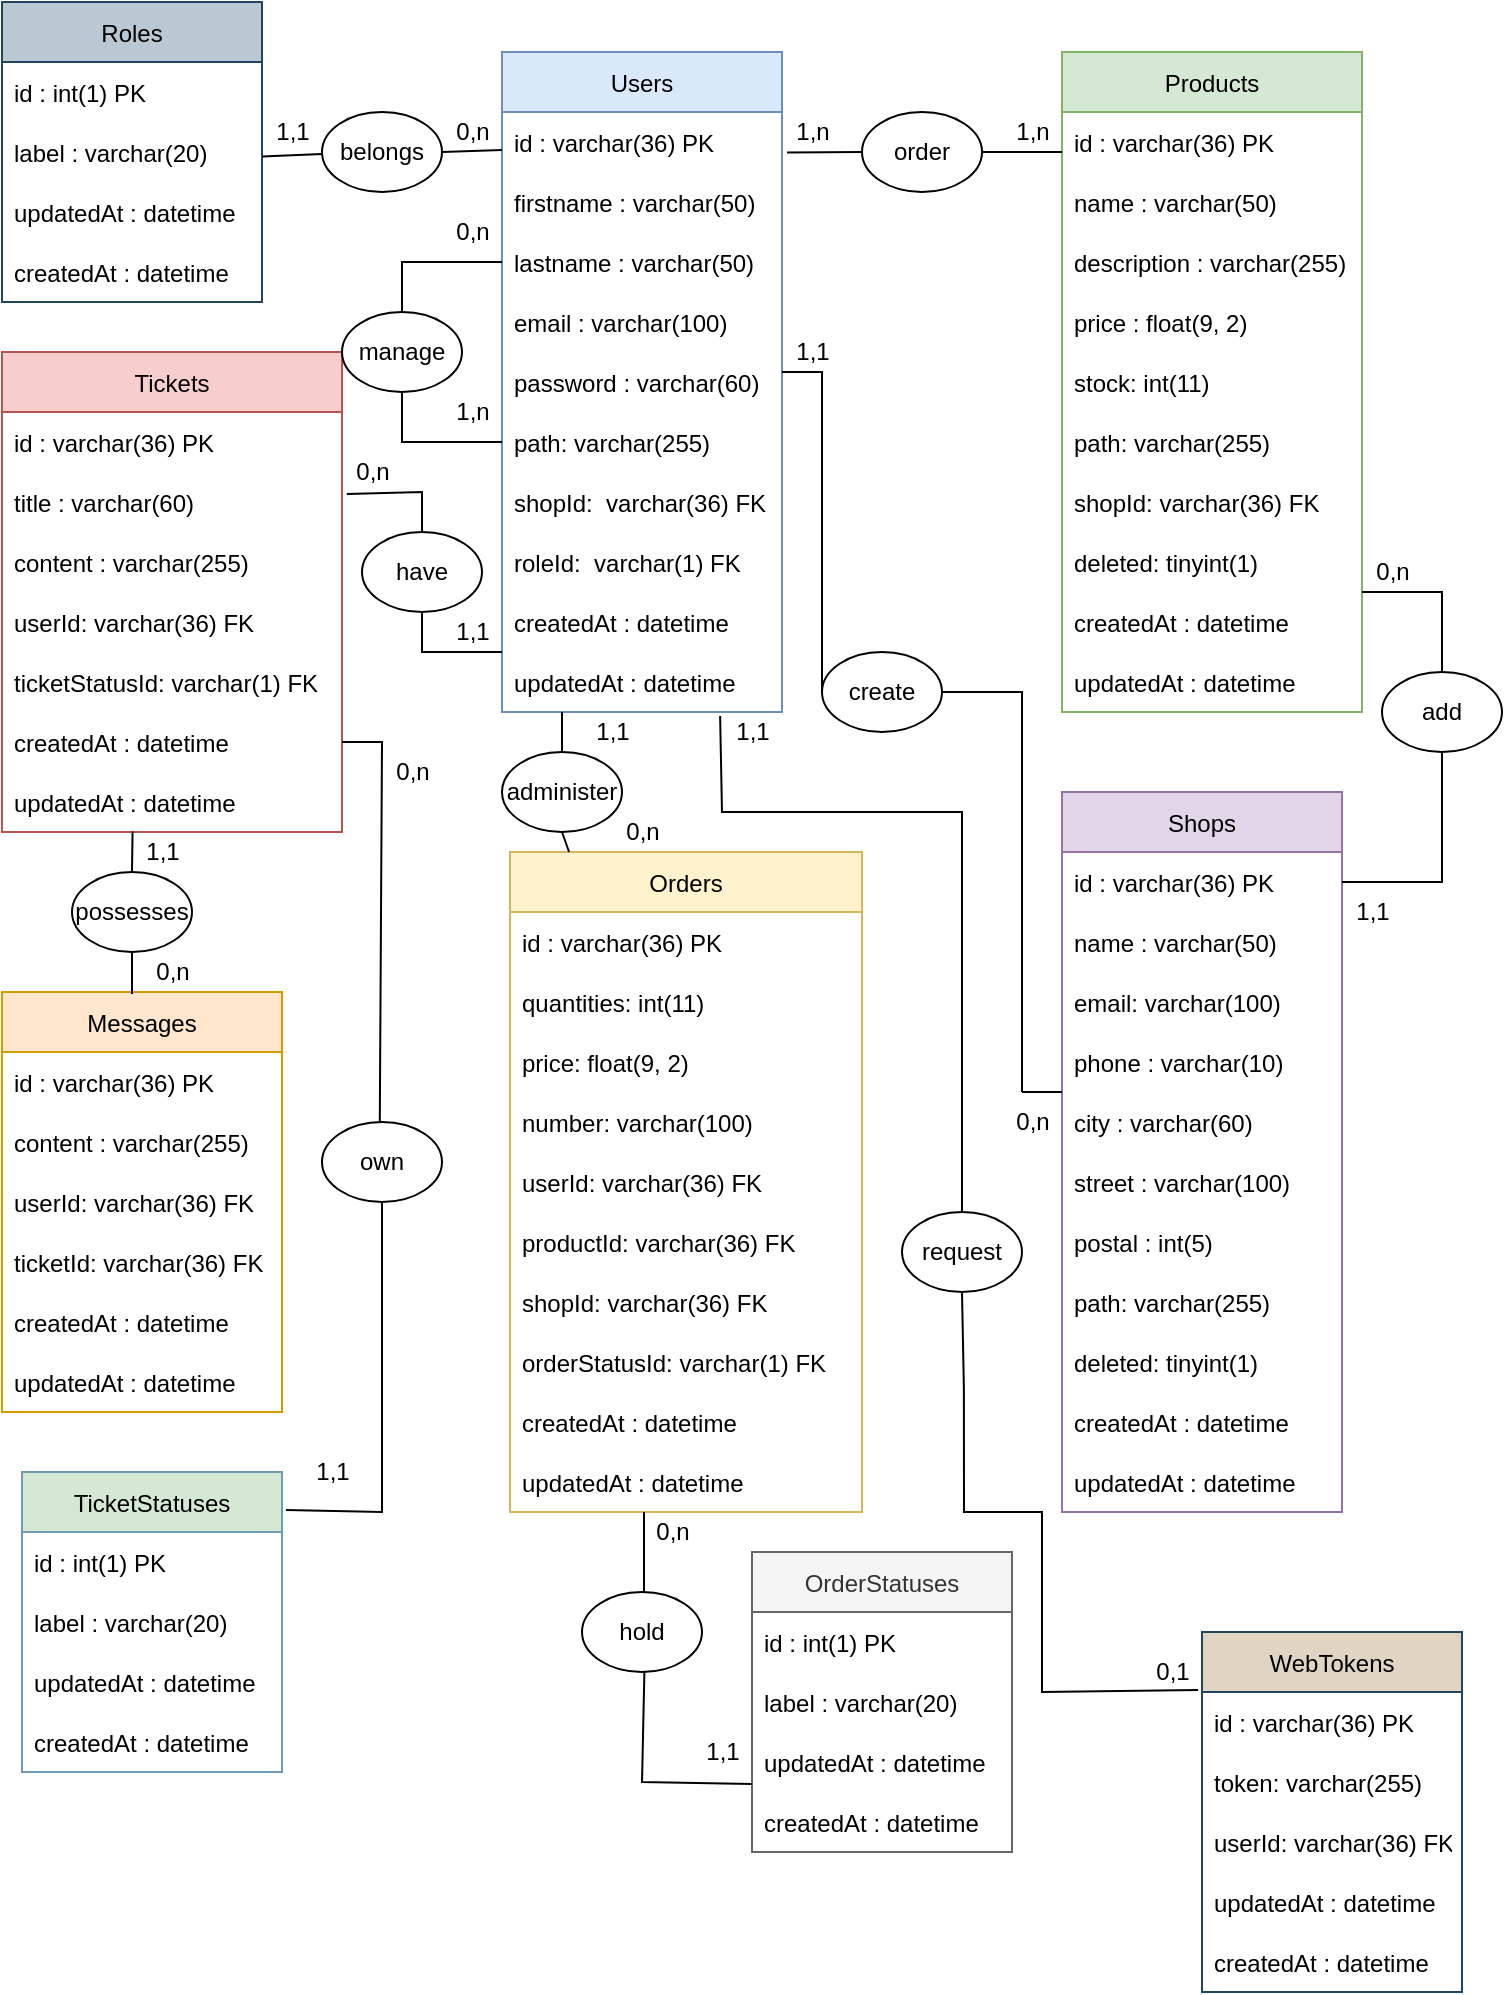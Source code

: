 <mxfile version="16.6.4" type="device"><diagram id="tA9qpuxqnUJ77roLlJ_P" name="MCD"><mxGraphModel dx="1422" dy="794" grid="1" gridSize="10" guides="1" tooltips="1" connect="1" arrows="1" fold="1" page="1" pageScale="1" pageWidth="827" pageHeight="1169" math="0" shadow="0"><root><mxCell id="0"/><mxCell id="1" parent="0"/><mxCell id="U8WOmTN2NuIGIcNUVw19-1" value="Users" style="swimlane;fontStyle=0;childLayout=stackLayout;horizontal=1;startSize=30;horizontalStack=0;resizeParent=1;resizeParentMax=0;resizeLast=0;collapsible=1;marginBottom=0;fillColor=#dae8fc;strokeColor=#6c8ebf;" parent="1" vertex="1"><mxGeometry x="270" y="50" width="140" height="330" as="geometry"/></mxCell><mxCell id="U8WOmTN2NuIGIcNUVw19-2" value="id : varchar(36) PK" style="text;strokeColor=none;fillColor=none;align=left;verticalAlign=middle;spacingLeft=4;spacingRight=4;overflow=hidden;points=[[0,0.5],[1,0.5]];portConstraint=eastwest;rotatable=0;" parent="U8WOmTN2NuIGIcNUVw19-1" vertex="1"><mxGeometry y="30" width="140" height="30" as="geometry"/></mxCell><mxCell id="U8WOmTN2NuIGIcNUVw19-3" value="firstname : varchar(50)" style="text;strokeColor=none;fillColor=none;align=left;verticalAlign=middle;spacingLeft=4;spacingRight=4;overflow=hidden;points=[[0,0.5],[1,0.5]];portConstraint=eastwest;rotatable=0;" parent="U8WOmTN2NuIGIcNUVw19-1" vertex="1"><mxGeometry y="60" width="140" height="30" as="geometry"/></mxCell><mxCell id="U8WOmTN2NuIGIcNUVw19-4" value="lastname : varchar(50)" style="text;strokeColor=none;fillColor=none;align=left;verticalAlign=middle;spacingLeft=4;spacingRight=4;overflow=hidden;points=[[0,0.5],[1,0.5]];portConstraint=eastwest;rotatable=0;" parent="U8WOmTN2NuIGIcNUVw19-1" vertex="1"><mxGeometry y="90" width="140" height="30" as="geometry"/></mxCell><mxCell id="U8WOmTN2NuIGIcNUVw19-5" value="email : varchar(100)" style="text;strokeColor=none;fillColor=none;align=left;verticalAlign=middle;spacingLeft=4;spacingRight=4;overflow=hidden;points=[[0,0.5],[1,0.5]];portConstraint=eastwest;rotatable=0;" parent="U8WOmTN2NuIGIcNUVw19-1" vertex="1"><mxGeometry y="120" width="140" height="30" as="geometry"/></mxCell><mxCell id="U8WOmTN2NuIGIcNUVw19-6" value="password : varchar(60)" style="text;strokeColor=none;fillColor=none;align=left;verticalAlign=middle;spacingLeft=4;spacingRight=4;overflow=hidden;points=[[0,0.5],[1,0.5]];portConstraint=eastwest;rotatable=0;" parent="U8WOmTN2NuIGIcNUVw19-1" vertex="1"><mxGeometry y="150" width="140" height="30" as="geometry"/></mxCell><mxCell id="Q_KJPyGHiCX88G6UlzLK-1" value="path: varchar(255)" style="text;strokeColor=none;fillColor=none;align=left;verticalAlign=middle;spacingLeft=4;spacingRight=4;overflow=hidden;points=[[0,0.5],[1,0.5]];portConstraint=eastwest;rotatable=0;" parent="U8WOmTN2NuIGIcNUVw19-1" vertex="1"><mxGeometry y="180" width="140" height="30" as="geometry"/></mxCell><mxCell id="U8WOmTN2NuIGIcNUVw19-7" value="shopId:  varchar(36) FK" style="text;strokeColor=none;fillColor=none;align=left;verticalAlign=middle;spacingLeft=4;spacingRight=4;overflow=hidden;points=[[0,0.5],[1,0.5]];portConstraint=eastwest;rotatable=0;" parent="U8WOmTN2NuIGIcNUVw19-1" vertex="1"><mxGeometry y="210" width="140" height="30" as="geometry"/></mxCell><mxCell id="AojEPkW-R613XqB9pDVa-13" value="roleId:  varchar(1) FK" style="text;strokeColor=none;fillColor=none;align=left;verticalAlign=middle;spacingLeft=4;spacingRight=4;overflow=hidden;points=[[0,0.5],[1,0.5]];portConstraint=eastwest;rotatable=0;" parent="U8WOmTN2NuIGIcNUVw19-1" vertex="1"><mxGeometry y="240" width="140" height="30" as="geometry"/></mxCell><mxCell id="U8WOmTN2NuIGIcNUVw19-22" value="createdAt : datetime" style="text;strokeColor=none;fillColor=none;align=left;verticalAlign=middle;spacingLeft=4;spacingRight=4;overflow=hidden;points=[[0,0.5],[1,0.5]];portConstraint=eastwest;rotatable=0;" parent="U8WOmTN2NuIGIcNUVw19-1" vertex="1"><mxGeometry y="270" width="140" height="30" as="geometry"/></mxCell><mxCell id="U8WOmTN2NuIGIcNUVw19-23" value="updatedAt : datetime" style="text;strokeColor=none;fillColor=none;align=left;verticalAlign=middle;spacingLeft=4;spacingRight=4;overflow=hidden;points=[[0,0.5],[1,0.5]];portConstraint=eastwest;rotatable=0;" parent="U8WOmTN2NuIGIcNUVw19-1" vertex="1"><mxGeometry y="300" width="140" height="30" as="geometry"/></mxCell><mxCell id="U8WOmTN2NuIGIcNUVw19-8" value="Roles" style="swimlane;fontStyle=0;childLayout=stackLayout;horizontal=1;startSize=30;horizontalStack=0;resizeParent=1;resizeParentMax=0;resizeLast=0;collapsible=1;marginBottom=0;fillColor=#bac8d3;strokeColor=#23445d;" parent="1" vertex="1"><mxGeometry x="20" y="25" width="130" height="150" as="geometry"/></mxCell><mxCell id="U8WOmTN2NuIGIcNUVw19-9" value="id : int(1) PK" style="text;strokeColor=none;fillColor=none;align=left;verticalAlign=middle;spacingLeft=4;spacingRight=4;overflow=hidden;points=[[0,0.5],[1,0.5]];portConstraint=eastwest;rotatable=0;" parent="U8WOmTN2NuIGIcNUVw19-8" vertex="1"><mxGeometry y="30" width="130" height="30" as="geometry"/></mxCell><mxCell id="U8WOmTN2NuIGIcNUVw19-11" value="label : varchar(20)" style="text;strokeColor=none;fillColor=none;align=left;verticalAlign=middle;spacingLeft=4;spacingRight=4;overflow=hidden;points=[[0,0.5],[1,0.5]];portConstraint=eastwest;rotatable=0;" parent="U8WOmTN2NuIGIcNUVw19-8" vertex="1"><mxGeometry y="60" width="130" height="30" as="geometry"/></mxCell><mxCell id="j7cn3w1wYst3zkD4tlY6-9" value="updatedAt : datetime" style="text;strokeColor=none;fillColor=none;align=left;verticalAlign=middle;spacingLeft=4;spacingRight=4;overflow=hidden;points=[[0,0.5],[1,0.5]];portConstraint=eastwest;rotatable=0;" parent="U8WOmTN2NuIGIcNUVw19-8" vertex="1"><mxGeometry y="90" width="130" height="30" as="geometry"/></mxCell><mxCell id="j7cn3w1wYst3zkD4tlY6-8" value="createdAt : datetime" style="text;strokeColor=none;fillColor=none;align=left;verticalAlign=middle;spacingLeft=4;spacingRight=4;overflow=hidden;points=[[0,0.5],[1,0.5]];portConstraint=eastwest;rotatable=0;" parent="U8WOmTN2NuIGIcNUVw19-8" vertex="1"><mxGeometry y="120" width="130" height="30" as="geometry"/></mxCell><mxCell id="U8WOmTN2NuIGIcNUVw19-12" value="" style="endArrow=none;html=1;rounded=0;exitX=1;exitY=0.5;exitDx=0;exitDy=0;startArrow=none;" parent="1" source="AojEPkW-R613XqB9pDVa-9" edge="1"><mxGeometry width="50" height="50" relative="1" as="geometry"><mxPoint x="530" y="280" as="sourcePoint"/><mxPoint x="270" y="99" as="targetPoint"/></mxGeometry></mxCell><mxCell id="U8WOmTN2NuIGIcNUVw19-15" value="Tickets" style="swimlane;fontStyle=0;childLayout=stackLayout;horizontal=1;startSize=30;horizontalStack=0;resizeParent=1;resizeParentMax=0;resizeLast=0;collapsible=1;marginBottom=0;fillColor=#f8cecc;strokeColor=#b85450;" parent="1" vertex="1"><mxGeometry x="20" y="200" width="170" height="240" as="geometry"/></mxCell><mxCell id="U8WOmTN2NuIGIcNUVw19-16" value="id : varchar(36) PK" style="text;strokeColor=none;fillColor=none;align=left;verticalAlign=middle;spacingLeft=4;spacingRight=4;overflow=hidden;points=[[0,0.5],[1,0.5]];portConstraint=eastwest;rotatable=0;" parent="U8WOmTN2NuIGIcNUVw19-15" vertex="1"><mxGeometry y="30" width="170" height="30" as="geometry"/></mxCell><mxCell id="U8WOmTN2NuIGIcNUVw19-17" value="title : varchar(60)" style="text;strokeColor=none;fillColor=none;align=left;verticalAlign=middle;spacingLeft=4;spacingRight=4;overflow=hidden;points=[[0,0.5],[1,0.5]];portConstraint=eastwest;rotatable=0;" parent="U8WOmTN2NuIGIcNUVw19-15" vertex="1"><mxGeometry y="60" width="170" height="30" as="geometry"/></mxCell><mxCell id="sdQm0FFO8OONFKCx7PEC-2" value="content : varchar(255)" style="text;strokeColor=none;fillColor=none;align=left;verticalAlign=middle;spacingLeft=4;spacingRight=4;overflow=hidden;points=[[0,0.5],[1,0.5]];portConstraint=eastwest;rotatable=0;" parent="U8WOmTN2NuIGIcNUVw19-15" vertex="1"><mxGeometry y="90" width="170" height="30" as="geometry"/></mxCell><mxCell id="U8WOmTN2NuIGIcNUVw19-19" value="userId: varchar(36) FK" style="text;strokeColor=none;fillColor=none;align=left;verticalAlign=middle;spacingLeft=4;spacingRight=4;overflow=hidden;points=[[0,0.5],[1,0.5]];portConstraint=eastwest;rotatable=0;" parent="U8WOmTN2NuIGIcNUVw19-15" vertex="1"><mxGeometry y="120" width="170" height="30" as="geometry"/></mxCell><mxCell id="ZT1EzdMDe5rW_gfYRbld-31" value="ticketStatusId: varchar(1) FK" style="text;strokeColor=none;fillColor=none;align=left;verticalAlign=middle;spacingLeft=4;spacingRight=4;overflow=hidden;points=[[0,0.5],[1,0.5]];portConstraint=eastwest;rotatable=0;" parent="U8WOmTN2NuIGIcNUVw19-15" vertex="1"><mxGeometry y="150" width="170" height="30" as="geometry"/></mxCell><mxCell id="U8WOmTN2NuIGIcNUVw19-24" value="createdAt : datetime" style="text;strokeColor=none;fillColor=none;align=left;verticalAlign=middle;spacingLeft=4;spacingRight=4;overflow=hidden;points=[[0,0.5],[1,0.5]];portConstraint=eastwest;rotatable=0;" parent="U8WOmTN2NuIGIcNUVw19-15" vertex="1"><mxGeometry y="180" width="170" height="30" as="geometry"/></mxCell><mxCell id="j7cn3w1wYst3zkD4tlY6-2" value="updatedAt : datetime" style="text;strokeColor=none;fillColor=none;align=left;verticalAlign=middle;spacingLeft=4;spacingRight=4;overflow=hidden;points=[[0,0.5],[1,0.5]];portConstraint=eastwest;rotatable=0;" parent="U8WOmTN2NuIGIcNUVw19-15" vertex="1"><mxGeometry y="210" width="170" height="30" as="geometry"/></mxCell><mxCell id="U8WOmTN2NuIGIcNUVw19-26" value="Messages" style="swimlane;fontStyle=0;childLayout=stackLayout;horizontal=1;startSize=30;horizontalStack=0;resizeParent=1;resizeParentMax=0;resizeLast=0;collapsible=1;marginBottom=0;fillColor=#ffe6cc;strokeColor=#d79b00;" parent="1" vertex="1"><mxGeometry x="20" y="520" width="140" height="210" as="geometry"/></mxCell><mxCell id="U8WOmTN2NuIGIcNUVw19-27" value="id : varchar(36) PK" style="text;strokeColor=none;fillColor=none;align=left;verticalAlign=middle;spacingLeft=4;spacingRight=4;overflow=hidden;points=[[0,0.5],[1,0.5]];portConstraint=eastwest;rotatable=0;" parent="U8WOmTN2NuIGIcNUVw19-26" vertex="1"><mxGeometry y="30" width="140" height="30" as="geometry"/></mxCell><mxCell id="U8WOmTN2NuIGIcNUVw19-28" value="content : varchar(255)" style="text;strokeColor=none;fillColor=none;align=left;verticalAlign=middle;spacingLeft=4;spacingRight=4;overflow=hidden;points=[[0,0.5],[1,0.5]];portConstraint=eastwest;rotatable=0;" parent="U8WOmTN2NuIGIcNUVw19-26" vertex="1"><mxGeometry y="60" width="140" height="30" as="geometry"/></mxCell><mxCell id="U8WOmTN2NuIGIcNUVw19-29" value="userId: varchar(36) FK" style="text;strokeColor=none;fillColor=none;align=left;verticalAlign=middle;spacingLeft=4;spacingRight=4;overflow=hidden;points=[[0,0.5],[1,0.5]];portConstraint=eastwest;rotatable=0;" parent="U8WOmTN2NuIGIcNUVw19-26" vertex="1"><mxGeometry y="90" width="140" height="30" as="geometry"/></mxCell><mxCell id="sdQm0FFO8OONFKCx7PEC-1" value="ticketId: varchar(36) FK" style="text;strokeColor=none;fillColor=none;align=left;verticalAlign=middle;spacingLeft=4;spacingRight=4;overflow=hidden;points=[[0,0.5],[1,0.5]];portConstraint=eastwest;rotatable=0;" parent="U8WOmTN2NuIGIcNUVw19-26" vertex="1"><mxGeometry y="120" width="140" height="30" as="geometry"/></mxCell><mxCell id="U8WOmTN2NuIGIcNUVw19-30" value="createdAt : datetime" style="text;strokeColor=none;fillColor=none;align=left;verticalAlign=middle;spacingLeft=4;spacingRight=4;overflow=hidden;points=[[0,0.5],[1,0.5]];portConstraint=eastwest;rotatable=0;" parent="U8WOmTN2NuIGIcNUVw19-26" vertex="1"><mxGeometry y="150" width="140" height="30" as="geometry"/></mxCell><mxCell id="j7cn3w1wYst3zkD4tlY6-3" value="updatedAt : datetime" style="text;strokeColor=none;fillColor=none;align=left;verticalAlign=middle;spacingLeft=4;spacingRight=4;overflow=hidden;points=[[0,0.5],[1,0.5]];portConstraint=eastwest;rotatable=0;" parent="U8WOmTN2NuIGIcNUVw19-26" vertex="1"><mxGeometry y="180" width="140" height="30" as="geometry"/></mxCell><mxCell id="U8WOmTN2NuIGIcNUVw19-31" value="Shops" style="swimlane;fontStyle=0;childLayout=stackLayout;horizontal=1;startSize=30;horizontalStack=0;resizeParent=1;resizeParentMax=0;resizeLast=0;collapsible=1;marginBottom=0;fillColor=#e1d5e7;strokeColor=#9673a6;" parent="1" vertex="1"><mxGeometry x="550" y="420" width="140" height="360" as="geometry"/></mxCell><mxCell id="U8WOmTN2NuIGIcNUVw19-32" value="id : varchar(36) PK" style="text;strokeColor=none;fillColor=none;align=left;verticalAlign=middle;spacingLeft=4;spacingRight=4;overflow=hidden;points=[[0,0.5],[1,0.5]];portConstraint=eastwest;rotatable=0;" parent="U8WOmTN2NuIGIcNUVw19-31" vertex="1"><mxGeometry y="30" width="140" height="30" as="geometry"/></mxCell><mxCell id="U8WOmTN2NuIGIcNUVw19-33" value="name : varchar(50)" style="text;strokeColor=none;fillColor=none;align=left;verticalAlign=middle;spacingLeft=4;spacingRight=4;overflow=hidden;points=[[0,0.5],[1,0.5]];portConstraint=eastwest;rotatable=0;" parent="U8WOmTN2NuIGIcNUVw19-31" vertex="1"><mxGeometry y="60" width="140" height="30" as="geometry"/></mxCell><mxCell id="U8WOmTN2NuIGIcNUVw19-34" value="email: varchar(100)" style="text;strokeColor=none;fillColor=none;align=left;verticalAlign=middle;spacingLeft=4;spacingRight=4;overflow=hidden;points=[[0,0.5],[1,0.5]];portConstraint=eastwest;rotatable=0;" parent="U8WOmTN2NuIGIcNUVw19-31" vertex="1"><mxGeometry y="90" width="140" height="30" as="geometry"/></mxCell><mxCell id="ZT1EzdMDe5rW_gfYRbld-3" value="phone : varchar(10)" style="text;strokeColor=none;fillColor=none;align=left;verticalAlign=middle;spacingLeft=4;spacingRight=4;overflow=hidden;points=[[0,0.5],[1,0.5]];portConstraint=eastwest;rotatable=0;" parent="U8WOmTN2NuIGIcNUVw19-31" vertex="1"><mxGeometry y="120" width="140" height="30" as="geometry"/></mxCell><mxCell id="U8WOmTN2NuIGIcNUVw19-35" value="city : varchar(60)" style="text;strokeColor=none;fillColor=none;align=left;verticalAlign=middle;spacingLeft=4;spacingRight=4;overflow=hidden;points=[[0,0.5],[1,0.5]];portConstraint=eastwest;rotatable=0;" parent="U8WOmTN2NuIGIcNUVw19-31" vertex="1"><mxGeometry y="150" width="140" height="30" as="geometry"/></mxCell><mxCell id="U8WOmTN2NuIGIcNUVw19-36" value="street : varchar(100)" style="text;strokeColor=none;fillColor=none;align=left;verticalAlign=middle;spacingLeft=4;spacingRight=4;overflow=hidden;points=[[0,0.5],[1,0.5]];portConstraint=eastwest;rotatable=0;" parent="U8WOmTN2NuIGIcNUVw19-31" vertex="1"><mxGeometry y="180" width="140" height="30" as="geometry"/></mxCell><mxCell id="U8WOmTN2NuIGIcNUVw19-37" value="postal : int(5)" style="text;strokeColor=none;fillColor=none;align=left;verticalAlign=middle;spacingLeft=4;spacingRight=4;overflow=hidden;points=[[0,0.5],[1,0.5]];portConstraint=eastwest;rotatable=0;" parent="U8WOmTN2NuIGIcNUVw19-31" vertex="1"><mxGeometry y="210" width="140" height="30" as="geometry"/></mxCell><mxCell id="Q_KJPyGHiCX88G6UlzLK-3" value="path: varchar(255)" style="text;strokeColor=none;fillColor=none;align=left;verticalAlign=middle;spacingLeft=4;spacingRight=4;overflow=hidden;points=[[0,0.5],[1,0.5]];portConstraint=eastwest;rotatable=0;" parent="U8WOmTN2NuIGIcNUVw19-31" vertex="1"><mxGeometry y="240" width="140" height="30" as="geometry"/></mxCell><mxCell id="ZT1EzdMDe5rW_gfYRbld-4" value="deleted: tinyint(1)" style="text;strokeColor=none;fillColor=none;align=left;verticalAlign=middle;spacingLeft=4;spacingRight=4;overflow=hidden;points=[[0,0.5],[1,0.5]];portConstraint=eastwest;rotatable=0;" parent="U8WOmTN2NuIGIcNUVw19-31" vertex="1"><mxGeometry y="270" width="140" height="30" as="geometry"/></mxCell><mxCell id="U8WOmTN2NuIGIcNUVw19-39" value="createdAt : datetime" style="text;strokeColor=none;fillColor=none;align=left;verticalAlign=middle;spacingLeft=4;spacingRight=4;overflow=hidden;points=[[0,0.5],[1,0.5]];portConstraint=eastwest;rotatable=0;" parent="U8WOmTN2NuIGIcNUVw19-31" vertex="1"><mxGeometry y="300" width="140" height="30" as="geometry"/></mxCell><mxCell id="QzJ8w8b2pN4Z0wrL70Et-16" value="" style="endArrow=none;html=1;rounded=0;exitX=0.779;exitY=1.067;exitDx=0;exitDy=0;exitPerimeter=0;entryX=-0.015;entryY=-0.033;entryDx=0;entryDy=0;entryPerimeter=0;" edge="1" parent="U8WOmTN2NuIGIcNUVw19-31" target="QzJ8w8b2pN4Z0wrL70Et-3"><mxGeometry width="50" height="50" relative="1" as="geometry"><mxPoint x="-50.0" y="250" as="sourcePoint"/><mxPoint x="140" y="390" as="targetPoint"/><Array as="points"><mxPoint x="-49.06" y="297.99"/><mxPoint x="-49" y="360"/><mxPoint x="-10" y="360"/><mxPoint x="-10" y="450"/></Array></mxGeometry></mxCell><mxCell id="ZT1EzdMDe5rW_gfYRbld-5" value="updatedAt : datetime" style="text;strokeColor=none;fillColor=none;align=left;verticalAlign=middle;spacingLeft=4;spacingRight=4;overflow=hidden;points=[[0,0.5],[1,0.5]];portConstraint=eastwest;rotatable=0;" parent="U8WOmTN2NuIGIcNUVw19-31" vertex="1"><mxGeometry y="330" width="140" height="30" as="geometry"/></mxCell><mxCell id="U8WOmTN2NuIGIcNUVw19-41" value="Products" style="swimlane;fontStyle=0;childLayout=stackLayout;horizontal=1;startSize=30;horizontalStack=0;resizeParent=1;resizeParentMax=0;resizeLast=0;collapsible=1;marginBottom=0;fillColor=#d5e8d4;strokeColor=#82b366;" parent="1" vertex="1"><mxGeometry x="550" y="50" width="150" height="330" as="geometry"/></mxCell><mxCell id="U8WOmTN2NuIGIcNUVw19-42" value="id : varchar(36) PK" style="text;strokeColor=none;fillColor=none;align=left;verticalAlign=middle;spacingLeft=4;spacingRight=4;overflow=hidden;points=[[0,0.5],[1,0.5]];portConstraint=eastwest;rotatable=0;" parent="U8WOmTN2NuIGIcNUVw19-41" vertex="1"><mxGeometry y="30" width="150" height="30" as="geometry"/></mxCell><mxCell id="U8WOmTN2NuIGIcNUVw19-43" value="name : varchar(50)" style="text;strokeColor=none;fillColor=none;align=left;verticalAlign=middle;spacingLeft=4;spacingRight=4;overflow=hidden;points=[[0,0.5],[1,0.5]];portConstraint=eastwest;rotatable=0;" parent="U8WOmTN2NuIGIcNUVw19-41" vertex="1"><mxGeometry y="60" width="150" height="30" as="geometry"/></mxCell><mxCell id="U8WOmTN2NuIGIcNUVw19-44" value="description : varchar(255)" style="text;strokeColor=none;fillColor=none;align=left;verticalAlign=middle;spacingLeft=4;spacingRight=4;overflow=hidden;points=[[0,0.5],[1,0.5]];portConstraint=eastwest;rotatable=0;" parent="U8WOmTN2NuIGIcNUVw19-41" vertex="1"><mxGeometry y="90" width="150" height="30" as="geometry"/></mxCell><mxCell id="ZT1EzdMDe5rW_gfYRbld-1" value="price : float(9, 2)" style="text;strokeColor=none;fillColor=none;align=left;verticalAlign=middle;spacingLeft=4;spacingRight=4;overflow=hidden;points=[[0,0.5],[1,0.5]];portConstraint=eastwest;rotatable=0;" parent="U8WOmTN2NuIGIcNUVw19-41" vertex="1"><mxGeometry y="120" width="150" height="30" as="geometry"/></mxCell><mxCell id="U8WOmTN2NuIGIcNUVw19-46" value="stock: int(11)" style="text;strokeColor=none;fillColor=none;align=left;verticalAlign=middle;spacingLeft=4;spacingRight=4;overflow=hidden;points=[[0,0.5],[1,0.5]];portConstraint=eastwest;rotatable=0;" parent="U8WOmTN2NuIGIcNUVw19-41" vertex="1"><mxGeometry y="150" width="150" height="30" as="geometry"/></mxCell><mxCell id="Q_KJPyGHiCX88G6UlzLK-2" value="path: varchar(255)" style="text;strokeColor=none;fillColor=none;align=left;verticalAlign=middle;spacingLeft=4;spacingRight=4;overflow=hidden;points=[[0,0.5],[1,0.5]];portConstraint=eastwest;rotatable=0;" parent="U8WOmTN2NuIGIcNUVw19-41" vertex="1"><mxGeometry y="180" width="150" height="30" as="geometry"/></mxCell><mxCell id="U8WOmTN2NuIGIcNUVw19-47" value="shopId: varchar(36) FK" style="text;strokeColor=none;fillColor=none;align=left;verticalAlign=middle;spacingLeft=4;spacingRight=4;overflow=hidden;points=[[0,0.5],[1,0.5]];portConstraint=eastwest;rotatable=0;" parent="U8WOmTN2NuIGIcNUVw19-41" vertex="1"><mxGeometry y="210" width="150" height="30" as="geometry"/></mxCell><mxCell id="ZT1EzdMDe5rW_gfYRbld-38" value="deleted: tinyint(1)" style="text;strokeColor=none;fillColor=none;align=left;verticalAlign=middle;spacingLeft=4;spacingRight=4;overflow=hidden;points=[[0,0.5],[1,0.5]];portConstraint=eastwest;rotatable=0;" parent="U8WOmTN2NuIGIcNUVw19-41" vertex="1"><mxGeometry y="240" width="150" height="30" as="geometry"/></mxCell><mxCell id="U8WOmTN2NuIGIcNUVw19-51" value="createdAt : datetime" style="text;strokeColor=none;fillColor=none;align=left;verticalAlign=middle;spacingLeft=4;spacingRight=4;overflow=hidden;points=[[0,0.5],[1,0.5]];portConstraint=eastwest;rotatable=0;" parent="U8WOmTN2NuIGIcNUVw19-41" vertex="1"><mxGeometry y="270" width="150" height="30" as="geometry"/></mxCell><mxCell id="U8WOmTN2NuIGIcNUVw19-50" value="updatedAt : datetime" style="text;strokeColor=none;fillColor=none;align=left;verticalAlign=middle;spacingLeft=4;spacingRight=4;overflow=hidden;points=[[0,0.5],[1,0.5]];portConstraint=eastwest;rotatable=0;" parent="U8WOmTN2NuIGIcNUVw19-41" vertex="1"><mxGeometry y="300" width="150" height="30" as="geometry"/></mxCell><mxCell id="U8WOmTN2NuIGIcNUVw19-52" value="add" style="ellipse;whiteSpace=wrap;html=1;" parent="1" vertex="1"><mxGeometry x="710" y="360" width="60" height="40" as="geometry"/></mxCell><mxCell id="U8WOmTN2NuIGIcNUVw19-53" value="" style="endArrow=none;html=1;rounded=0;entryX=0.5;entryY=0;entryDx=0;entryDy=0;" parent="1" target="U8WOmTN2NuIGIcNUVw19-52" edge="1"><mxGeometry width="50" height="50" relative="1" as="geometry"><mxPoint x="700" y="320" as="sourcePoint"/><mxPoint x="390" y="380" as="targetPoint"/><Array as="points"><mxPoint x="740" y="320"/></Array></mxGeometry></mxCell><mxCell id="U8WOmTN2NuIGIcNUVw19-54" value="" style="endArrow=none;html=1;rounded=0;exitX=1;exitY=0.5;exitDx=0;exitDy=0;entryX=0.5;entryY=1;entryDx=0;entryDy=0;" parent="1" source="U8WOmTN2NuIGIcNUVw19-32" target="U8WOmTN2NuIGIcNUVw19-52" edge="1"><mxGeometry width="50" height="50" relative="1" as="geometry"><mxPoint x="710" y="480" as="sourcePoint"/><mxPoint x="720" y="400" as="targetPoint"/><Array as="points"><mxPoint x="740" y="465"/></Array></mxGeometry></mxCell><mxCell id="U8WOmTN2NuIGIcNUVw19-55" value="1,1" style="text;html=1;align=center;verticalAlign=middle;resizable=0;points=[];autosize=1;strokeColor=none;fillColor=none;" parent="1" vertex="1"><mxGeometry x="690" y="470" width="30" height="20" as="geometry"/></mxCell><mxCell id="U8WOmTN2NuIGIcNUVw19-56" value="0,n" style="text;html=1;align=center;verticalAlign=middle;resizable=0;points=[];autosize=1;strokeColor=none;fillColor=none;" parent="1" vertex="1"><mxGeometry x="700" y="300" width="30" height="20" as="geometry"/></mxCell><mxCell id="U8WOmTN2NuIGIcNUVw19-60" value="1,1" style="text;html=1;align=center;verticalAlign=middle;resizable=0;points=[];autosize=1;strokeColor=none;fillColor=none;" parent="1" vertex="1"><mxGeometry x="85" y="440" width="30" height="20" as="geometry"/></mxCell><mxCell id="U8WOmTN2NuIGIcNUVw19-61" value="0,n" style="text;html=1;align=center;verticalAlign=middle;resizable=0;points=[];autosize=1;strokeColor=none;fillColor=none;" parent="1" vertex="1"><mxGeometry x="90" y="500" width="30" height="20" as="geometry"/></mxCell><mxCell id="U8WOmTN2NuIGIcNUVw19-62" value="have" style="ellipse;whiteSpace=wrap;html=1;" parent="1" vertex="1"><mxGeometry x="200" y="290" width="60" height="40" as="geometry"/></mxCell><mxCell id="U8WOmTN2NuIGIcNUVw19-64" value="" style="endArrow=none;html=1;rounded=0;exitX=0.5;exitY=1;exitDx=0;exitDy=0;" parent="1" source="U8WOmTN2NuIGIcNUVw19-62" edge="1"><mxGeometry width="50" height="50" relative="1" as="geometry"><mxPoint x="210" y="330" as="sourcePoint"/><mxPoint x="270" y="350" as="targetPoint"/><Array as="points"><mxPoint x="230" y="350"/></Array></mxGeometry></mxCell><mxCell id="U8WOmTN2NuIGIcNUVw19-65" value="0,n" style="text;html=1;align=center;verticalAlign=middle;resizable=0;points=[];autosize=1;strokeColor=none;fillColor=none;" parent="1" vertex="1"><mxGeometry x="190" y="250" width="30" height="20" as="geometry"/></mxCell><mxCell id="U8WOmTN2NuIGIcNUVw19-66" value="1,1" style="text;html=1;align=center;verticalAlign=middle;resizable=0;points=[];autosize=1;strokeColor=none;fillColor=none;" parent="1" vertex="1"><mxGeometry x="240" y="330" width="30" height="20" as="geometry"/></mxCell><mxCell id="U8WOmTN2NuIGIcNUVw19-67" value="create" style="ellipse;whiteSpace=wrap;html=1;" parent="1" vertex="1"><mxGeometry x="430" y="350" width="60" height="40" as="geometry"/></mxCell><mxCell id="U8WOmTN2NuIGIcNUVw19-68" value="" style="endArrow=none;html=1;rounded=0;entryX=0;entryY=0.5;entryDx=0;entryDy=0;" parent="1" target="U8WOmTN2NuIGIcNUVw19-67" edge="1"><mxGeometry width="50" height="50" relative="1" as="geometry"><mxPoint x="410" y="210" as="sourcePoint"/><mxPoint x="410" y="320" as="targetPoint"/><Array as="points"><mxPoint x="430" y="210"/></Array></mxGeometry></mxCell><mxCell id="U8WOmTN2NuIGIcNUVw19-70" value="" style="endArrow=none;html=1;rounded=0;entryX=1;entryY=0.5;entryDx=0;entryDy=0;" parent="1" target="U8WOmTN2NuIGIcNUVw19-67" edge="1"><mxGeometry width="50" height="50" relative="1" as="geometry"><mxPoint x="530" y="570" as="sourcePoint"/><mxPoint x="410" y="420" as="targetPoint"/><Array as="points"><mxPoint x="530" y="370"/></Array></mxGeometry></mxCell><mxCell id="U8WOmTN2NuIGIcNUVw19-71" value="" style="endArrow=none;html=1;rounded=0;" parent="1" edge="1"><mxGeometry width="50" height="50" relative="1" as="geometry"><mxPoint x="550" y="570" as="sourcePoint"/><mxPoint x="530" y="570" as="targetPoint"/></mxGeometry></mxCell><mxCell id="U8WOmTN2NuIGIcNUVw19-72" value="0,n" style="text;html=1;align=center;verticalAlign=middle;resizable=0;points=[];autosize=1;strokeColor=none;fillColor=none;" parent="1" vertex="1"><mxGeometry x="520" y="575" width="30" height="20" as="geometry"/></mxCell><mxCell id="U8WOmTN2NuIGIcNUVw19-73" value="1,1" style="text;html=1;align=center;verticalAlign=middle;resizable=0;points=[];autosize=1;strokeColor=none;fillColor=none;" parent="1" vertex="1"><mxGeometry x="410" y="190" width="30" height="20" as="geometry"/></mxCell><mxCell id="U8WOmTN2NuIGIcNUVw19-74" value="order" style="ellipse;whiteSpace=wrap;html=1;" parent="1" vertex="1"><mxGeometry x="450" y="80" width="60" height="40" as="geometry"/></mxCell><mxCell id="U8WOmTN2NuIGIcNUVw19-76" value="" style="endArrow=none;html=1;rounded=0;exitX=1;exitY=0.5;exitDx=0;exitDy=0;" parent="1" source="U8WOmTN2NuIGIcNUVw19-74" edge="1"><mxGeometry width="50" height="50" relative="1" as="geometry"><mxPoint x="360" y="270" as="sourcePoint"/><mxPoint x="550" y="100" as="targetPoint"/></mxGeometry></mxCell><mxCell id="U8WOmTN2NuIGIcNUVw19-78" value="" style="endArrow=none;html=1;rounded=0;exitX=1.018;exitY=0.676;exitDx=0;exitDy=0;entryX=0;entryY=0.5;entryDx=0;entryDy=0;exitPerimeter=0;" parent="1" source="U8WOmTN2NuIGIcNUVw19-2" target="U8WOmTN2NuIGIcNUVw19-74" edge="1"><mxGeometry width="50" height="50" relative="1" as="geometry"><mxPoint x="500" y="110" as="sourcePoint"/><mxPoint x="560" y="110" as="targetPoint"/></mxGeometry></mxCell><mxCell id="U8WOmTN2NuIGIcNUVw19-79" value="1,n" style="text;html=1;align=center;verticalAlign=middle;resizable=0;points=[];autosize=1;strokeColor=none;fillColor=none;" parent="1" vertex="1"><mxGeometry x="520" y="80" width="30" height="20" as="geometry"/></mxCell><mxCell id="U8WOmTN2NuIGIcNUVw19-80" value="1,n" style="text;html=1;align=center;verticalAlign=middle;resizable=0;points=[];autosize=1;strokeColor=none;fillColor=none;" parent="1" vertex="1"><mxGeometry x="410" y="80" width="30" height="20" as="geometry"/></mxCell><mxCell id="U8WOmTN2NuIGIcNUVw19-81" value="manage" style="ellipse;whiteSpace=wrap;html=1;" parent="1" vertex="1"><mxGeometry x="190" y="180" width="60" height="40" as="geometry"/></mxCell><mxCell id="U8WOmTN2NuIGIcNUVw19-82" value="" style="endArrow=none;html=1;rounded=0;entryX=0.5;entryY=1;entryDx=0;entryDy=0;exitX=0;exitY=0.5;exitDx=0;exitDy=0;" parent="1" source="Q_KJPyGHiCX88G6UlzLK-1" target="U8WOmTN2NuIGIcNUVw19-81" edge="1"><mxGeometry width="50" height="50" relative="1" as="geometry"><mxPoint x="440" y="310" as="sourcePoint"/><mxPoint x="490" y="260" as="targetPoint"/><Array as="points"><mxPoint x="220" y="245"/></Array></mxGeometry></mxCell><mxCell id="U8WOmTN2NuIGIcNUVw19-83" value="" style="endArrow=none;html=1;rounded=0;entryX=0.5;entryY=0;entryDx=0;entryDy=0;exitX=0;exitY=0.5;exitDx=0;exitDy=0;" parent="1" target="U8WOmTN2NuIGIcNUVw19-81" edge="1"><mxGeometry width="50" height="50" relative="1" as="geometry"><mxPoint x="270" y="155" as="sourcePoint"/><mxPoint x="220" y="130.0" as="targetPoint"/><Array as="points"><mxPoint x="220" y="155"/></Array></mxGeometry></mxCell><mxCell id="U8WOmTN2NuIGIcNUVw19-84" value="0,n" style="text;html=1;align=center;verticalAlign=middle;resizable=0;points=[];autosize=1;strokeColor=none;fillColor=none;" parent="1" vertex="1"><mxGeometry x="240" y="130" width="30" height="20" as="geometry"/></mxCell><mxCell id="U8WOmTN2NuIGIcNUVw19-85" value="1,n" style="text;html=1;align=center;verticalAlign=middle;resizable=0;points=[];autosize=1;strokeColor=none;fillColor=none;" parent="1" vertex="1"><mxGeometry x="240" y="220" width="30" height="20" as="geometry"/></mxCell><mxCell id="AojEPkW-R613XqB9pDVa-9" value="belongs" style="ellipse;whiteSpace=wrap;html=1;" parent="1" vertex="1"><mxGeometry x="180" y="80" width="60" height="40" as="geometry"/></mxCell><mxCell id="AojEPkW-R613XqB9pDVa-10" value="" style="endArrow=none;html=1;rounded=0;exitX=0;exitY=1.11;exitDx=0;exitDy=0;exitPerimeter=0;" parent="1" source="AojEPkW-R613XqB9pDVa-11" target="AojEPkW-R613XqB9pDVa-9" edge="1"><mxGeometry width="50" height="50" relative="1" as="geometry"><mxPoint x="149.48" y="98.88" as="sourcePoint"/><mxPoint x="270" y="99" as="targetPoint"/></mxGeometry></mxCell><mxCell id="AojEPkW-R613XqB9pDVa-11" value="1,1" style="text;html=1;align=center;verticalAlign=middle;resizable=0;points=[];autosize=1;strokeColor=none;fillColor=none;" parent="1" vertex="1"><mxGeometry x="150" y="80" width="30" height="20" as="geometry"/></mxCell><mxCell id="AojEPkW-R613XqB9pDVa-12" value="0,n" style="text;html=1;align=center;verticalAlign=middle;resizable=0;points=[];autosize=1;strokeColor=none;fillColor=none;" parent="1" vertex="1"><mxGeometry x="240" y="80" width="30" height="20" as="geometry"/></mxCell><mxCell id="AojEPkW-R613XqB9pDVa-16" value="" style="endArrow=none;html=1;rounded=0;exitX=0.5;exitY=1;exitDx=0;exitDy=0;" parent="1" source="U8WOmTN2NuIGIcNUVw19-57" edge="1"><mxGeometry width="50" height="50" relative="1" as="geometry"><mxPoint x="330" y="600" as="sourcePoint"/><mxPoint x="85" y="521" as="targetPoint"/></mxGeometry></mxCell><mxCell id="U8WOmTN2NuIGIcNUVw19-57" value="possesses" style="ellipse;whiteSpace=wrap;html=1;" parent="1" vertex="1"><mxGeometry x="55" y="460" width="60" height="40" as="geometry"/></mxCell><mxCell id="ZT1EzdMDe5rW_gfYRbld-6" value="Orders" style="swimlane;fontStyle=0;childLayout=stackLayout;horizontal=1;startSize=30;horizontalStack=0;resizeParent=1;resizeParentMax=0;resizeLast=0;collapsible=1;marginBottom=0;fillColor=#fff2cc;strokeColor=#d6b656;" parent="1" vertex="1"><mxGeometry x="274" y="450" width="176" height="330" as="geometry"/></mxCell><mxCell id="ZT1EzdMDe5rW_gfYRbld-7" value="id : varchar(36) PK" style="text;strokeColor=none;fillColor=none;align=left;verticalAlign=middle;spacingLeft=4;spacingRight=4;overflow=hidden;points=[[0,0.5],[1,0.5]];portConstraint=eastwest;rotatable=0;" parent="ZT1EzdMDe5rW_gfYRbld-6" vertex="1"><mxGeometry y="30" width="176" height="30" as="geometry"/></mxCell><mxCell id="ZT1EzdMDe5rW_gfYRbld-20" value="quantities: int(11)" style="text;strokeColor=none;fillColor=none;align=left;verticalAlign=middle;spacingLeft=4;spacingRight=4;overflow=hidden;points=[[0,0.5],[1,0.5]];portConstraint=eastwest;rotatable=0;" parent="ZT1EzdMDe5rW_gfYRbld-6" vertex="1"><mxGeometry y="60" width="176" height="30" as="geometry"/></mxCell><mxCell id="ZT1EzdMDe5rW_gfYRbld-21" value="price: float(9, 2)" style="text;strokeColor=none;fillColor=none;align=left;verticalAlign=middle;spacingLeft=4;spacingRight=4;overflow=hidden;points=[[0,0.5],[1,0.5]];portConstraint=eastwest;rotatable=0;" parent="ZT1EzdMDe5rW_gfYRbld-6" vertex="1"><mxGeometry y="90" width="176" height="30" as="geometry"/></mxCell><mxCell id="ZT1EzdMDe5rW_gfYRbld-22" value="number: varchar(100)" style="text;strokeColor=none;fillColor=none;align=left;verticalAlign=middle;spacingLeft=4;spacingRight=4;overflow=hidden;points=[[0,0.5],[1,0.5]];portConstraint=eastwest;rotatable=0;" parent="ZT1EzdMDe5rW_gfYRbld-6" vertex="1"><mxGeometry y="120" width="176" height="30" as="geometry"/></mxCell><mxCell id="ZT1EzdMDe5rW_gfYRbld-23" value="userId: varchar(36) FK" style="text;strokeColor=none;fillColor=none;align=left;verticalAlign=middle;spacingLeft=4;spacingRight=4;overflow=hidden;points=[[0,0.5],[1,0.5]];portConstraint=eastwest;rotatable=0;" parent="ZT1EzdMDe5rW_gfYRbld-6" vertex="1"><mxGeometry y="150" width="176" height="30" as="geometry"/></mxCell><mxCell id="ZT1EzdMDe5rW_gfYRbld-24" value="productId: varchar(36) FK" style="text;strokeColor=none;fillColor=none;align=left;verticalAlign=middle;spacingLeft=4;spacingRight=4;overflow=hidden;points=[[0,0.5],[1,0.5]];portConstraint=eastwest;rotatable=0;" parent="ZT1EzdMDe5rW_gfYRbld-6" vertex="1"><mxGeometry y="180" width="176" height="30" as="geometry"/></mxCell><mxCell id="QzJ8w8b2pN4Z0wrL70Et-1" value="shopId: varchar(36) FK" style="text;strokeColor=none;fillColor=none;align=left;verticalAlign=middle;spacingLeft=4;spacingRight=4;overflow=hidden;points=[[0,0.5],[1,0.5]];portConstraint=eastwest;rotatable=0;" vertex="1" parent="ZT1EzdMDe5rW_gfYRbld-6"><mxGeometry y="210" width="176" height="30" as="geometry"/></mxCell><mxCell id="ZT1EzdMDe5rW_gfYRbld-25" value="orderStatusId: varchar(1) FK" style="text;strokeColor=none;fillColor=none;align=left;verticalAlign=middle;spacingLeft=4;spacingRight=4;overflow=hidden;points=[[0,0.5],[1,0.5]];portConstraint=eastwest;rotatable=0;" parent="ZT1EzdMDe5rW_gfYRbld-6" vertex="1"><mxGeometry y="240" width="176" height="30" as="geometry"/></mxCell><mxCell id="ZT1EzdMDe5rW_gfYRbld-16" value="createdAt : datetime" style="text;strokeColor=none;fillColor=none;align=left;verticalAlign=middle;spacingLeft=4;spacingRight=4;overflow=hidden;points=[[0,0.5],[1,0.5]];portConstraint=eastwest;rotatable=0;" parent="ZT1EzdMDe5rW_gfYRbld-6" vertex="1"><mxGeometry y="270" width="176" height="30" as="geometry"/></mxCell><mxCell id="ZT1EzdMDe5rW_gfYRbld-17" value="updatedAt : datetime" style="text;strokeColor=none;fillColor=none;align=left;verticalAlign=middle;spacingLeft=4;spacingRight=4;overflow=hidden;points=[[0,0.5],[1,0.5]];portConstraint=eastwest;rotatable=0;" parent="ZT1EzdMDe5rW_gfYRbld-6" vertex="1"><mxGeometry y="300" width="176" height="30" as="geometry"/></mxCell><mxCell id="ZT1EzdMDe5rW_gfYRbld-19" value="" style="endArrow=none;html=1;rounded=0;entryX=0.5;entryY=0;entryDx=0;entryDy=0;exitX=0.08;exitY=1.05;exitDx=0;exitDy=0;exitPerimeter=0;" parent="1" source="U8WOmTN2NuIGIcNUVw19-65" target="U8WOmTN2NuIGIcNUVw19-62" edge="1"><mxGeometry width="50" height="50" relative="1" as="geometry"><mxPoint x="170" y="250" as="sourcePoint"/><mxPoint x="230" y="270" as="targetPoint"/><Array as="points"><mxPoint x="230" y="270"/></Array></mxGeometry></mxCell><mxCell id="ZT1EzdMDe5rW_gfYRbld-26" value="OrderStatuses" style="swimlane;fontStyle=0;childLayout=stackLayout;horizontal=1;startSize=30;horizontalStack=0;resizeParent=1;resizeParentMax=0;resizeLast=0;collapsible=1;marginBottom=0;fillColor=#f5f5f5;strokeColor=#666666;fontColor=#333333;" parent="1" vertex="1"><mxGeometry x="395" y="800" width="130" height="150" as="geometry"/></mxCell><mxCell id="ZT1EzdMDe5rW_gfYRbld-27" value="id : int(1) PK" style="text;strokeColor=none;fillColor=none;align=left;verticalAlign=middle;spacingLeft=4;spacingRight=4;overflow=hidden;points=[[0,0.5],[1,0.5]];portConstraint=eastwest;rotatable=0;" parent="ZT1EzdMDe5rW_gfYRbld-26" vertex="1"><mxGeometry y="30" width="130" height="30" as="geometry"/></mxCell><mxCell id="ZT1EzdMDe5rW_gfYRbld-28" value="label : varchar(20)" style="text;strokeColor=none;fillColor=none;align=left;verticalAlign=middle;spacingLeft=4;spacingRight=4;overflow=hidden;points=[[0,0.5],[1,0.5]];portConstraint=eastwest;rotatable=0;" parent="ZT1EzdMDe5rW_gfYRbld-26" vertex="1"><mxGeometry y="60" width="130" height="30" as="geometry"/></mxCell><mxCell id="ZT1EzdMDe5rW_gfYRbld-29" value="updatedAt : datetime" style="text;strokeColor=none;fillColor=none;align=left;verticalAlign=middle;spacingLeft=4;spacingRight=4;overflow=hidden;points=[[0,0.5],[1,0.5]];portConstraint=eastwest;rotatable=0;" parent="ZT1EzdMDe5rW_gfYRbld-26" vertex="1"><mxGeometry y="90" width="130" height="30" as="geometry"/></mxCell><mxCell id="ZT1EzdMDe5rW_gfYRbld-30" value="createdAt : datetime" style="text;strokeColor=none;fillColor=none;align=left;verticalAlign=middle;spacingLeft=4;spacingRight=4;overflow=hidden;points=[[0,0.5],[1,0.5]];portConstraint=eastwest;rotatable=0;" parent="ZT1EzdMDe5rW_gfYRbld-26" vertex="1"><mxGeometry y="120" width="130" height="30" as="geometry"/></mxCell><mxCell id="ZT1EzdMDe5rW_gfYRbld-32" value="" style="endArrow=none;html=1;rounded=0;exitX=0.384;exitY=0.993;exitDx=0;exitDy=0;entryX=0.5;entryY=0;entryDx=0;entryDy=0;exitPerimeter=0;" parent="1" source="j7cn3w1wYst3zkD4tlY6-2" target="U8WOmTN2NuIGIcNUVw19-57" edge="1"><mxGeometry width="50" height="50" relative="1" as="geometry"><mxPoint x="95" y="510" as="sourcePoint"/><mxPoint x="95" y="530" as="targetPoint"/></mxGeometry></mxCell><mxCell id="ZT1EzdMDe5rW_gfYRbld-33" value="TicketStatuses" style="swimlane;fontStyle=0;childLayout=stackLayout;horizontal=1;startSize=30;horizontalStack=0;resizeParent=1;resizeParentMax=0;resizeLast=0;collapsible=1;marginBottom=0;fillColor=#d5e8d4;strokeColor=#6F9CB3;" parent="1" vertex="1"><mxGeometry x="30" y="760" width="130" height="150" as="geometry"/></mxCell><mxCell id="ZT1EzdMDe5rW_gfYRbld-34" value="id : int(1) PK" style="text;strokeColor=none;fillColor=none;align=left;verticalAlign=middle;spacingLeft=4;spacingRight=4;overflow=hidden;points=[[0,0.5],[1,0.5]];portConstraint=eastwest;rotatable=0;" parent="ZT1EzdMDe5rW_gfYRbld-33" vertex="1"><mxGeometry y="30" width="130" height="30" as="geometry"/></mxCell><mxCell id="ZT1EzdMDe5rW_gfYRbld-35" value="label : varchar(20)" style="text;strokeColor=none;fillColor=none;align=left;verticalAlign=middle;spacingLeft=4;spacingRight=4;overflow=hidden;points=[[0,0.5],[1,0.5]];portConstraint=eastwest;rotatable=0;" parent="ZT1EzdMDe5rW_gfYRbld-33" vertex="1"><mxGeometry y="60" width="130" height="30" as="geometry"/></mxCell><mxCell id="ZT1EzdMDe5rW_gfYRbld-36" value="updatedAt : datetime" style="text;strokeColor=none;fillColor=none;align=left;verticalAlign=middle;spacingLeft=4;spacingRight=4;overflow=hidden;points=[[0,0.5],[1,0.5]];portConstraint=eastwest;rotatable=0;" parent="ZT1EzdMDe5rW_gfYRbld-33" vertex="1"><mxGeometry y="90" width="130" height="30" as="geometry"/></mxCell><mxCell id="ZT1EzdMDe5rW_gfYRbld-37" value="createdAt : datetime" style="text;strokeColor=none;fillColor=none;align=left;verticalAlign=middle;spacingLeft=4;spacingRight=4;overflow=hidden;points=[[0,0.5],[1,0.5]];portConstraint=eastwest;rotatable=0;" parent="ZT1EzdMDe5rW_gfYRbld-33" vertex="1"><mxGeometry y="120" width="130" height="30" as="geometry"/></mxCell><mxCell id="ZT1EzdMDe5rW_gfYRbld-39" value="own" style="ellipse;whiteSpace=wrap;html=1;" parent="1" vertex="1"><mxGeometry x="180" y="585" width="60" height="40" as="geometry"/></mxCell><mxCell id="ZT1EzdMDe5rW_gfYRbld-40" value="hold" style="ellipse;whiteSpace=wrap;html=1;" parent="1" vertex="1"><mxGeometry x="310" y="820" width="60" height="40" as="geometry"/></mxCell><mxCell id="ZT1EzdMDe5rW_gfYRbld-41" value="" style="endArrow=none;html=1;rounded=0;exitX=0.5;exitY=1;exitDx=0;exitDy=0;entryX=1.015;entryY=0.127;entryDx=0;entryDy=0;entryPerimeter=0;" parent="1" source="ZT1EzdMDe5rW_gfYRbld-39" target="ZT1EzdMDe5rW_gfYRbld-33" edge="1"><mxGeometry width="50" height="50" relative="1" as="geometry"><mxPoint x="95" y="510" as="sourcePoint"/><mxPoint x="210" y="760" as="targetPoint"/><Array as="points"><mxPoint x="210" y="780"/></Array></mxGeometry></mxCell><mxCell id="ZT1EzdMDe5rW_gfYRbld-42" value="" style="endArrow=none;html=1;rounded=0;entryX=0.443;entryY=-0.009;entryDx=0;entryDy=0;entryPerimeter=0;exitX=1;exitY=0.5;exitDx=0;exitDy=0;" parent="1" source="U8WOmTN2NuIGIcNUVw19-24" edge="1"><mxGeometry width="50" height="50" relative="1" as="geometry"><mxPoint x="211" y="390" as="sourcePoint"/><mxPoint x="208.9" y="585.0" as="targetPoint"/><Array as="points"><mxPoint x="210" y="395"/></Array></mxGeometry></mxCell><mxCell id="ZT1EzdMDe5rW_gfYRbld-43" value="" style="endArrow=none;html=1;rounded=0;" parent="1" edge="1"><mxGeometry width="50" height="50" relative="1" as="geometry"><mxPoint x="341" y="780" as="sourcePoint"/><mxPoint x="341" y="820" as="targetPoint"/></mxGeometry></mxCell><mxCell id="ZT1EzdMDe5rW_gfYRbld-44" value="" style="endArrow=none;html=1;rounded=0;exitX=0.5;exitY=1;exitDx=0;exitDy=0;entryX=0;entryY=-0.133;entryDx=0;entryDy=0;entryPerimeter=0;" parent="1" target="ZT1EzdMDe5rW_gfYRbld-30" edge="1"><mxGeometry width="50" height="50" relative="1" as="geometry"><mxPoint x="341.2" y="860" as="sourcePoint"/><mxPoint x="338.79" y="1003.65" as="targetPoint"/><Array as="points"><mxPoint x="340" y="915"/></Array></mxGeometry></mxCell><mxCell id="ZT1EzdMDe5rW_gfYRbld-45" value="0,n" style="text;html=1;align=center;verticalAlign=middle;resizable=0;points=[];autosize=1;strokeColor=none;fillColor=none;" parent="1" vertex="1"><mxGeometry x="210" y="400" width="30" height="20" as="geometry"/></mxCell><mxCell id="ZT1EzdMDe5rW_gfYRbld-46" value="1,1" style="text;html=1;align=center;verticalAlign=middle;resizable=0;points=[];autosize=1;strokeColor=none;fillColor=none;" parent="1" vertex="1"><mxGeometry x="170" y="750" width="30" height="20" as="geometry"/></mxCell><mxCell id="ZT1EzdMDe5rW_gfYRbld-47" value="1,1" style="text;html=1;align=center;verticalAlign=middle;resizable=0;points=[];autosize=1;strokeColor=none;fillColor=none;" parent="1" vertex="1"><mxGeometry x="365" y="890" width="30" height="20" as="geometry"/></mxCell><mxCell id="ZT1EzdMDe5rW_gfYRbld-48" value="0,n" style="text;html=1;align=center;verticalAlign=middle;resizable=0;points=[];autosize=1;strokeColor=none;fillColor=none;" parent="1" vertex="1"><mxGeometry x="340" y="780" width="30" height="20" as="geometry"/></mxCell><mxCell id="QzJ8w8b2pN4Z0wrL70Et-2" value="WebTokens" style="swimlane;fontStyle=0;childLayout=stackLayout;horizontal=1;startSize=30;horizontalStack=0;resizeParent=1;resizeParentMax=0;resizeLast=0;collapsible=1;marginBottom=0;fillColor=#E0D5C3;strokeColor=#23445d;" vertex="1" parent="1"><mxGeometry x="620" y="840" width="130" height="180" as="geometry"/></mxCell><mxCell id="QzJ8w8b2pN4Z0wrL70Et-3" value="id : varchar(36) PK" style="text;strokeColor=none;fillColor=none;align=left;verticalAlign=middle;spacingLeft=4;spacingRight=4;overflow=hidden;points=[[0,0.5],[1,0.5]];portConstraint=eastwest;rotatable=0;" vertex="1" parent="QzJ8w8b2pN4Z0wrL70Et-2"><mxGeometry y="30" width="130" height="30" as="geometry"/></mxCell><mxCell id="QzJ8w8b2pN4Z0wrL70Et-4" value="token: varchar(255)" style="text;strokeColor=none;fillColor=none;align=left;verticalAlign=middle;spacingLeft=4;spacingRight=4;overflow=hidden;points=[[0,0.5],[1,0.5]];portConstraint=eastwest;rotatable=0;" vertex="1" parent="QzJ8w8b2pN4Z0wrL70Et-2"><mxGeometry y="60" width="130" height="30" as="geometry"/></mxCell><mxCell id="QzJ8w8b2pN4Z0wrL70Et-7" value="userId: varchar(36) FK" style="text;strokeColor=none;fillColor=none;align=left;verticalAlign=middle;spacingLeft=4;spacingRight=4;overflow=hidden;points=[[0,0.5],[1,0.5]];portConstraint=eastwest;rotatable=0;" vertex="1" parent="QzJ8w8b2pN4Z0wrL70Et-2"><mxGeometry y="90" width="130" height="30" as="geometry"/></mxCell><mxCell id="QzJ8w8b2pN4Z0wrL70Et-5" value="updatedAt : datetime" style="text;strokeColor=none;fillColor=none;align=left;verticalAlign=middle;spacingLeft=4;spacingRight=4;overflow=hidden;points=[[0,0.5],[1,0.5]];portConstraint=eastwest;rotatable=0;" vertex="1" parent="QzJ8w8b2pN4Z0wrL70Et-2"><mxGeometry y="120" width="130" height="30" as="geometry"/></mxCell><mxCell id="QzJ8w8b2pN4Z0wrL70Et-6" value="createdAt : datetime" style="text;strokeColor=none;fillColor=none;align=left;verticalAlign=middle;spacingLeft=4;spacingRight=4;overflow=hidden;points=[[0,0.5],[1,0.5]];portConstraint=eastwest;rotatable=0;" vertex="1" parent="QzJ8w8b2pN4Z0wrL70Et-2"><mxGeometry y="150" width="130" height="30" as="geometry"/></mxCell><mxCell id="QzJ8w8b2pN4Z0wrL70Et-8" value="administer" style="ellipse;whiteSpace=wrap;html=1;" vertex="1" parent="1"><mxGeometry x="270" y="400" width="60" height="40" as="geometry"/></mxCell><mxCell id="QzJ8w8b2pN4Z0wrL70Et-9" value="" style="endArrow=none;html=1;rounded=0;exitX=0.5;exitY=0;exitDx=0;exitDy=0;" edge="1" parent="1" source="QzJ8w8b2pN4Z0wrL70Et-8"><mxGeometry width="50" height="50" relative="1" as="geometry"><mxPoint x="410" y="595" as="sourcePoint"/><mxPoint x="300" y="380" as="targetPoint"/><Array as="points"><mxPoint x="300" y="383"/></Array></mxGeometry></mxCell><mxCell id="QzJ8w8b2pN4Z0wrL70Et-11" value="" style="endArrow=none;html=1;rounded=0;" edge="1" parent="1" source="ZT1EzdMDe5rW_gfYRbld-6"><mxGeometry width="50" height="50" relative="1" as="geometry"><mxPoint x="282.976" y="449.01" as="sourcePoint"/><mxPoint x="300" y="440" as="targetPoint"/><Array as="points"><mxPoint x="300" y="440"/></Array></mxGeometry></mxCell><mxCell id="QzJ8w8b2pN4Z0wrL70Et-12" value="1,1" style="text;html=1;align=center;verticalAlign=middle;resizable=0;points=[];autosize=1;strokeColor=none;fillColor=none;" vertex="1" parent="1"><mxGeometry x="310" y="380" width="30" height="20" as="geometry"/></mxCell><mxCell id="QzJ8w8b2pN4Z0wrL70Et-13" value="0,n" style="text;html=1;align=center;verticalAlign=middle;resizable=0;points=[];autosize=1;strokeColor=none;fillColor=none;" vertex="1" parent="1"><mxGeometry x="325" y="430" width="30" height="20" as="geometry"/></mxCell><mxCell id="QzJ8w8b2pN4Z0wrL70Et-14" value="request" style="ellipse;whiteSpace=wrap;html=1;" vertex="1" parent="1"><mxGeometry x="470" y="630" width="60" height="40" as="geometry"/></mxCell><mxCell id="QzJ8w8b2pN4Z0wrL70Et-15" value="" style="endArrow=none;html=1;rounded=0;exitX=0.779;exitY=1.067;exitDx=0;exitDy=0;entryX=0.5;entryY=0;entryDx=0;entryDy=0;exitPerimeter=0;" edge="1" parent="1" source="U8WOmTN2NuIGIcNUVw19-23" target="QzJ8w8b2pN4Z0wrL70Et-14"><mxGeometry width="50" height="50" relative="1" as="geometry"><mxPoint x="95.28" y="449.79" as="sourcePoint"/><mxPoint x="95" y="470" as="targetPoint"/><Array as="points"><mxPoint x="380" y="430"/><mxPoint x="500" y="430"/></Array></mxGeometry></mxCell><mxCell id="QzJ8w8b2pN4Z0wrL70Et-17" value="0,1" style="text;html=1;align=center;verticalAlign=middle;resizable=0;points=[];autosize=1;strokeColor=none;fillColor=none;" vertex="1" parent="1"><mxGeometry x="590" y="850" width="30" height="20" as="geometry"/></mxCell><mxCell id="QzJ8w8b2pN4Z0wrL70Et-18" value="1,1" style="text;html=1;align=center;verticalAlign=middle;resizable=0;points=[];autosize=1;strokeColor=none;fillColor=none;" vertex="1" parent="1"><mxGeometry x="380" y="380" width="30" height="20" as="geometry"/></mxCell></root></mxGraphModel></diagram></mxfile>